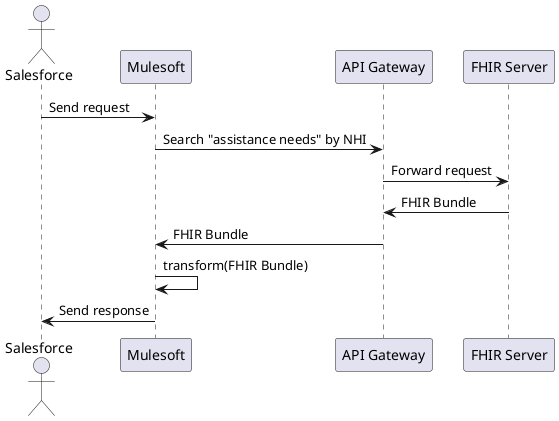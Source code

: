 @startuml
actor Salesforce
participant "Mulesoft"
participant "API Gateway"
participant "FHIR Server"

Salesforce -> Mulesoft: Send request
Mulesoft -> "API Gateway": Search "assistance needs" by NHI
"API Gateway" -> "FHIR Server": Forward request
"FHIR Server" -> "API Gateway": FHIR Bundle
"API Gateway" -> Mulesoft: FHIR Bundle
Mulesoft -> Mulesoft : transform(FHIR Bundle)
Mulesoft -> Salesforce: Send response

@enduml
